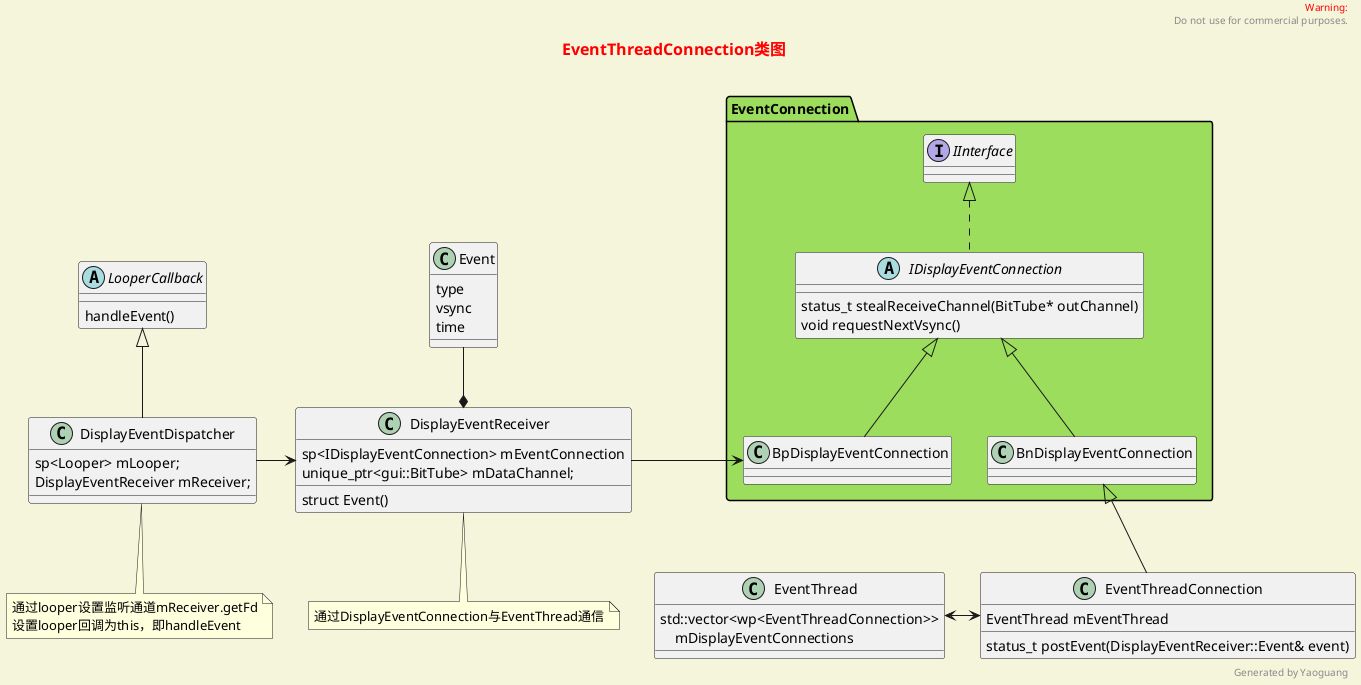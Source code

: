 @startuml
title
<font color=red size=16>EventThreadConnection类图</font>

endtitle

header
<font color=red>Warning:</font>
Do not use for commercial purposes.
endheader
skinparam backgroundcolor Beige

package EventConnection #9DDD5D{
    interface IInterface

    abstract class IDisplayEventConnection {
        status_t stealReceiveChannel(BitTube* outChannel)
        void requestNextVsync()
    }
    class BnDisplayEventConnection {
    }
    class BpDisplayEventConnection {
}

}
class EventThreadConnection {
    EventThread mEventThread
   status_t postEvent(DisplayEventReceiver::Event& event)
}
class EventThread {
    std::vector<wp<EventThreadConnection>>\n    mDisplayEventConnections
}
class DisplayEventReceiver {
    sp<IDisplayEventConnection> mEventConnection
    unique_ptr<gui::BitTube> mDataChannel;
    struct Event()
}
class Event {
    type
    vsync
    time
}
class DisplayEventDispatcher {
    sp<Looper> mLooper;
    DisplayEventReceiver mReceiver;
}
abstract LooperCallback {
    handleEvent()
}
IDisplayEventConnection .up.|> IInterface
BnDisplayEventConnection -up-|> IDisplayEventConnection
BpDisplayEventConnection -up-|> IDisplayEventConnection
EventThreadConnection -up-|> BnDisplayEventConnection
EventThread <-> EventThreadConnection
DisplayEventReceiver -> BpDisplayEventConnection
DisplayEventReceiver *-up- Event
DisplayEventDispatcher -> DisplayEventReceiver
DisplayEventDispatcher -up-|> LooperCallback

note bottom of DisplayEventReceiver
通过DisplayEventConnection与EventThread通信
end note

note bottom of DisplayEventDispatcher
通过looper设置监听通道mReceiver.getFd
设置looper回调为this，即handleEvent
end note

right footer Generated by Yaoguang
@enduml